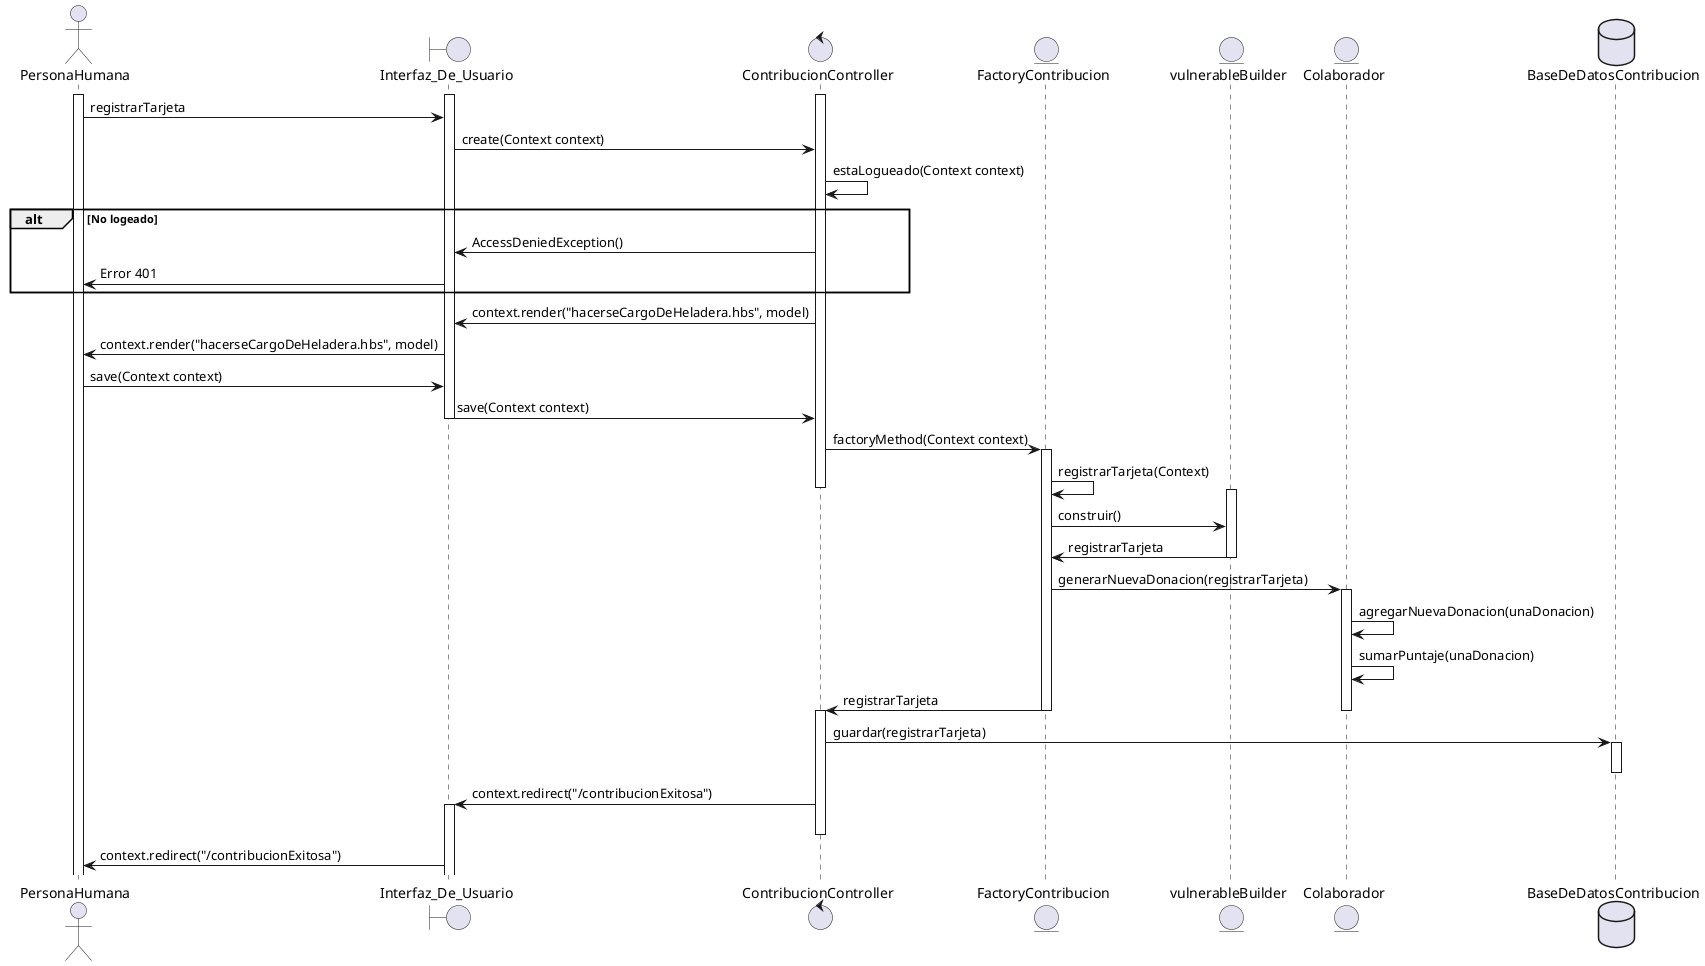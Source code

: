 @startuml GenerarregistrarTarjeta
actor PersonaHumana
boundary Interfaz_De_Usuario
control ContribucionController


entity FactoryContribucion
entity vulnerableBuilder
entity Colaborador
database BaseDeDatosContribucion

activate PersonaHumana
activate Interfaz_De_Usuario
activate ContribucionController

PersonaHumana->Interfaz_De_Usuario: registrarTarjeta
Interfaz_De_Usuario->ContribucionController: create(Context context)
ContribucionController->ContribucionController: estaLogueado(Context context)


alt No logeado
    ContribucionController->Interfaz_De_Usuario: AccessDeniedException()
    Interfaz_De_Usuario->PersonaHumana: Error 401
end

ContribucionController -> Interfaz_De_Usuario: context.render("hacerseCargoDeHeladera.hbs", model)
Interfaz_De_Usuario -> PersonaHumana: context.render("hacerseCargoDeHeladera.hbs", model)

PersonaHumana -> Interfaz_De_Usuario: save(Context context)
Interfaz_De_Usuario -> ContribucionController: save(Context context)
deactivate Interfaz_De_Usuario
ContribucionController -> FactoryContribucion: factoryMethod(Context context)

activate FactoryContribucion
FactoryContribucion -> FactoryContribucion: registrarTarjeta(Context)
deactivate ContribucionController
activate vulnerableBuilder
FactoryContribucion -> vulnerableBuilder: construir()
vulnerableBuilder -> FactoryContribucion: registrarTarjeta
deactivate vulnerableBuilder
FactoryContribucion -> Colaborador: generarNuevaDonacion(registrarTarjeta)
activate Colaborador
Colaborador -> Colaborador: agregarNuevaDonacion(unaDonacion)
Colaborador -> Colaborador: sumarPuntaje(unaDonacion)
FactoryContribucion -> ContribucionController: registrarTarjeta
deactivate Colaborador
deactivate FactoryContribucion
activate ContribucionController
ContribucionController -> BaseDeDatosContribucion: guardar(registrarTarjeta)
activate BaseDeDatosContribucion
deactivate BaseDeDatosContribucion
ContribucionController -> Interfaz_De_Usuario: context.redirect("/contribucionExitosa")
activate Interfaz_De_Usuario
deactivate ContribucionController

Interfaz_De_Usuario -> PersonaHumana: context.redirect("/contribucionExitosa")

@enduml
